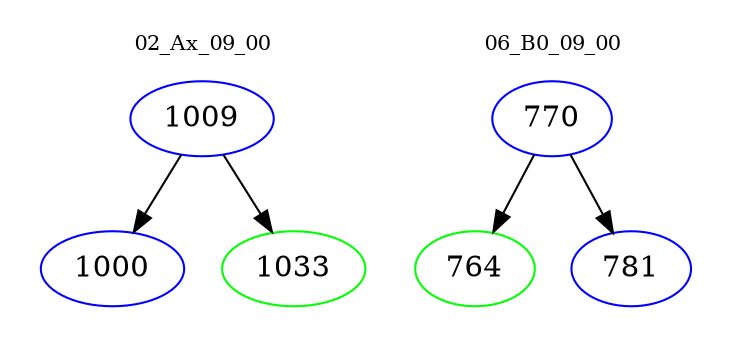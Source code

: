 digraph{
subgraph cluster_0 {
color = white
label = "02_Ax_09_00";
fontsize=10;
T0_1009 [label="1009", color="blue"]
T0_1009 -> T0_1000 [color="black"]
T0_1000 [label="1000", color="blue"]
T0_1009 -> T0_1033 [color="black"]
T0_1033 [label="1033", color="green"]
}
subgraph cluster_1 {
color = white
label = "06_B0_09_00";
fontsize=10;
T1_770 [label="770", color="blue"]
T1_770 -> T1_764 [color="black"]
T1_764 [label="764", color="green"]
T1_770 -> T1_781 [color="black"]
T1_781 [label="781", color="blue"]
}
}
